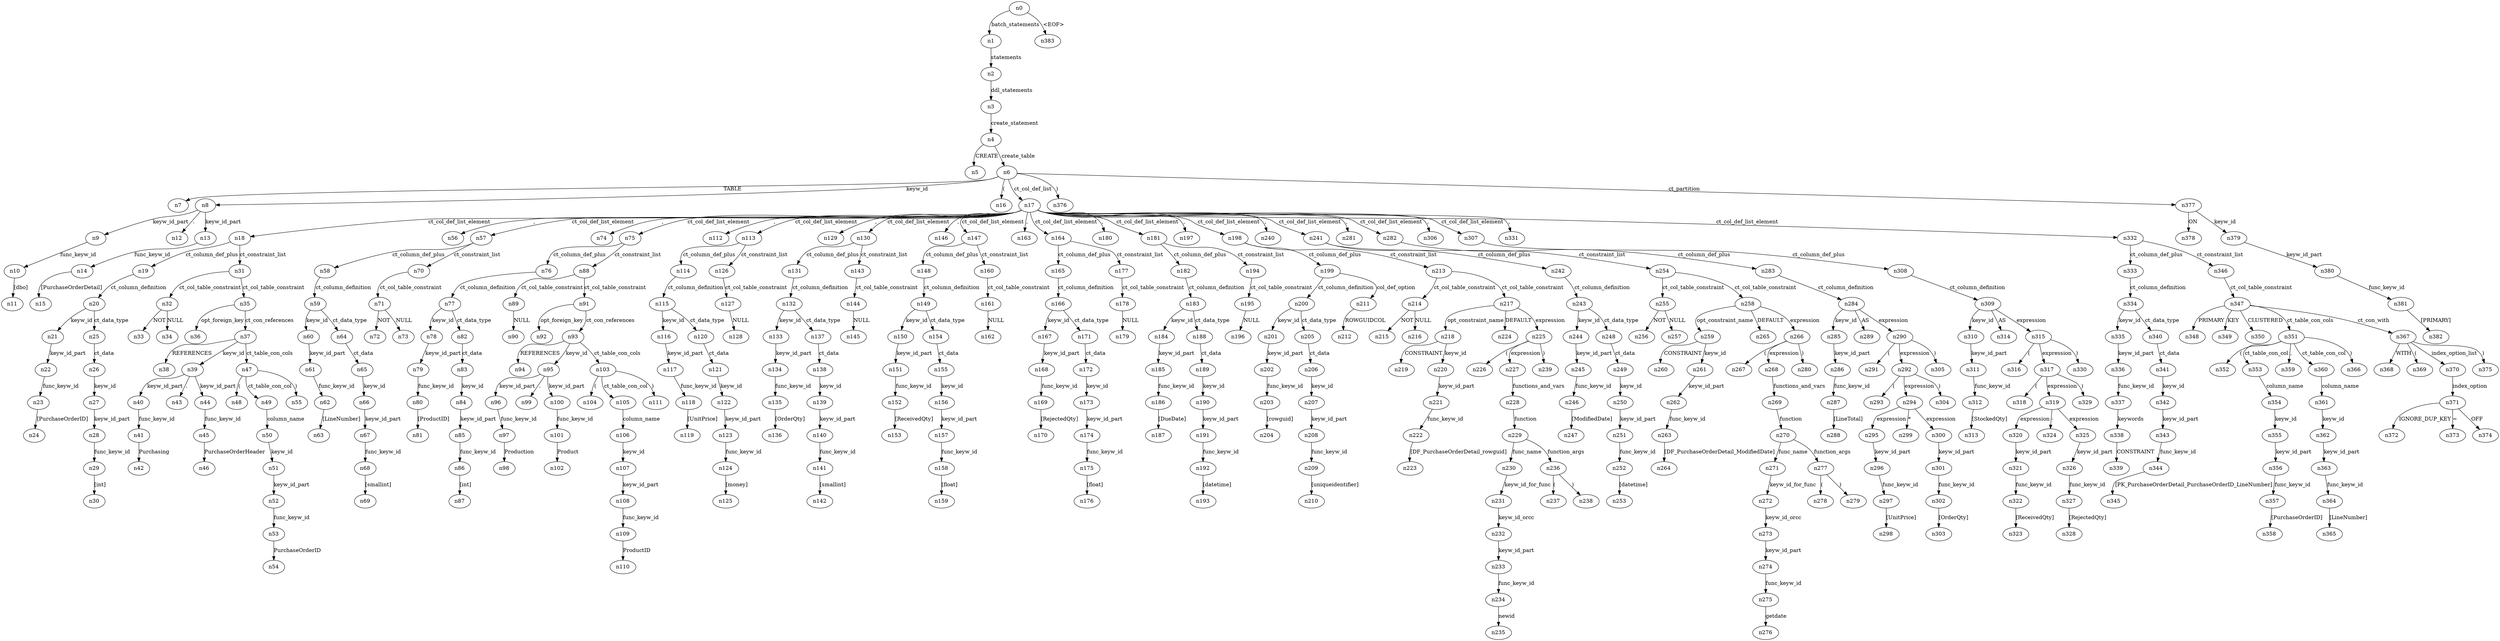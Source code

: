 digraph ParseTree {
  n0 -> n1 [label="batch_statements"];
  n1 -> n2 [label="statements"];
  n2 -> n3 [label="ddl_statements"];
  n3 -> n4 [label="create_statement"];
  n4 -> n5 [label="CREATE"];
  n4 -> n6 [label="create_table"];
  n6 -> n7 [label="TABLE"];
  n6 -> n8 [label="keyw_id"];
  n8 -> n9 [label="keyw_id_part"];
  n9 -> n10 [label="func_keyw_id"];
  n10 -> n11 [label="[dbo]"];
  n8 -> n12 [label="."];
  n8 -> n13 [label="keyw_id_part"];
  n13 -> n14 [label="func_keyw_id"];
  n14 -> n15 [label="[PurchaseOrderDetail]"];
  n6 -> n16 [label="("];
  n6 -> n17 [label="ct_col_def_list"];
  n17 -> n18 [label="ct_col_def_list_element"];
  n18 -> n19 [label="ct_column_def_plus"];
  n19 -> n20 [label="ct_column_definition"];
  n20 -> n21 [label="keyw_id"];
  n21 -> n22 [label="keyw_id_part"];
  n22 -> n23 [label="func_keyw_id"];
  n23 -> n24 [label="[PurchaseOrderID]"];
  n20 -> n25 [label="ct_data_type"];
  n25 -> n26 [label="ct_data"];
  n26 -> n27 [label="keyw_id"];
  n27 -> n28 [label="keyw_id_part"];
  n28 -> n29 [label="func_keyw_id"];
  n29 -> n30 [label="[int]"];
  n18 -> n31 [label="ct_constraint_list"];
  n31 -> n32 [label="ct_col_table_constraint"];
  n32 -> n33 [label="NOT"];
  n32 -> n34 [label="NULL"];
  n31 -> n35 [label="ct_col_table_constraint"];
  n35 -> n36 [label="opt_foreign_key"];
  n35 -> n37 [label="ct_con_references"];
  n37 -> n38 [label="REFERENCES"];
  n37 -> n39 [label="keyw_id"];
  n39 -> n40 [label="keyw_id_part"];
  n40 -> n41 [label="func_keyw_id"];
  n41 -> n42 [label="Purchasing"];
  n39 -> n43 [label="."];
  n39 -> n44 [label="keyw_id_part"];
  n44 -> n45 [label="func_keyw_id"];
  n45 -> n46 [label="PurchaseOrderHeader"];
  n37 -> n47 [label="ct_table_con_cols"];
  n47 -> n48 [label="("];
  n47 -> n49 [label="ct_table_con_col"];
  n49 -> n50 [label="column_name"];
  n50 -> n51 [label="keyw_id"];
  n51 -> n52 [label="keyw_id_part"];
  n52 -> n53 [label="func_keyw_id"];
  n53 -> n54 [label="PurchaseOrderID"];
  n47 -> n55 [label=")"];
  n17 -> n56 [label=","];
  n17 -> n57 [label="ct_col_def_list_element"];
  n57 -> n58 [label="ct_column_def_plus"];
  n58 -> n59 [label="ct_column_definition"];
  n59 -> n60 [label="keyw_id"];
  n60 -> n61 [label="keyw_id_part"];
  n61 -> n62 [label="func_keyw_id"];
  n62 -> n63 [label="[LineNumber]"];
  n59 -> n64 [label="ct_data_type"];
  n64 -> n65 [label="ct_data"];
  n65 -> n66 [label="keyw_id"];
  n66 -> n67 [label="keyw_id_part"];
  n67 -> n68 [label="func_keyw_id"];
  n68 -> n69 [label="[smallint]"];
  n57 -> n70 [label="ct_constraint_list"];
  n70 -> n71 [label="ct_col_table_constraint"];
  n71 -> n72 [label="NOT"];
  n71 -> n73 [label="NULL"];
  n17 -> n74 [label=","];
  n17 -> n75 [label="ct_col_def_list_element"];
  n75 -> n76 [label="ct_column_def_plus"];
  n76 -> n77 [label="ct_column_definition"];
  n77 -> n78 [label="keyw_id"];
  n78 -> n79 [label="keyw_id_part"];
  n79 -> n80 [label="func_keyw_id"];
  n80 -> n81 [label="[ProductID]"];
  n77 -> n82 [label="ct_data_type"];
  n82 -> n83 [label="ct_data"];
  n83 -> n84 [label="keyw_id"];
  n84 -> n85 [label="keyw_id_part"];
  n85 -> n86 [label="func_keyw_id"];
  n86 -> n87 [label="[int]"];
  n75 -> n88 [label="ct_constraint_list"];
  n88 -> n89 [label="ct_col_table_constraint"];
  n89 -> n90 [label="NULL"];
  n88 -> n91 [label="ct_col_table_constraint"];
  n91 -> n92 [label="opt_foreign_key"];
  n91 -> n93 [label="ct_con_references"];
  n93 -> n94 [label="REFERENCES"];
  n93 -> n95 [label="keyw_id"];
  n95 -> n96 [label="keyw_id_part"];
  n96 -> n97 [label="func_keyw_id"];
  n97 -> n98 [label="Production"];
  n95 -> n99 [label="."];
  n95 -> n100 [label="keyw_id_part"];
  n100 -> n101 [label="func_keyw_id"];
  n101 -> n102 [label="Product"];
  n93 -> n103 [label="ct_table_con_cols"];
  n103 -> n104 [label="("];
  n103 -> n105 [label="ct_table_con_col"];
  n105 -> n106 [label="column_name"];
  n106 -> n107 [label="keyw_id"];
  n107 -> n108 [label="keyw_id_part"];
  n108 -> n109 [label="func_keyw_id"];
  n109 -> n110 [label="ProductID"];
  n103 -> n111 [label=")"];
  n17 -> n112 [label=","];
  n17 -> n113 [label="ct_col_def_list_element"];
  n113 -> n114 [label="ct_column_def_plus"];
  n114 -> n115 [label="ct_column_definition"];
  n115 -> n116 [label="keyw_id"];
  n116 -> n117 [label="keyw_id_part"];
  n117 -> n118 [label="func_keyw_id"];
  n118 -> n119 [label="[UnitPrice]"];
  n115 -> n120 [label="ct_data_type"];
  n120 -> n121 [label="ct_data"];
  n121 -> n122 [label="keyw_id"];
  n122 -> n123 [label="keyw_id_part"];
  n123 -> n124 [label="func_keyw_id"];
  n124 -> n125 [label="[money]"];
  n113 -> n126 [label="ct_constraint_list"];
  n126 -> n127 [label="ct_col_table_constraint"];
  n127 -> n128 [label="NULL"];
  n17 -> n129 [label=","];
  n17 -> n130 [label="ct_col_def_list_element"];
  n130 -> n131 [label="ct_column_def_plus"];
  n131 -> n132 [label="ct_column_definition"];
  n132 -> n133 [label="keyw_id"];
  n133 -> n134 [label="keyw_id_part"];
  n134 -> n135 [label="func_keyw_id"];
  n135 -> n136 [label="[OrderQty]"];
  n132 -> n137 [label="ct_data_type"];
  n137 -> n138 [label="ct_data"];
  n138 -> n139 [label="keyw_id"];
  n139 -> n140 [label="keyw_id_part"];
  n140 -> n141 [label="func_keyw_id"];
  n141 -> n142 [label="[smallint]"];
  n130 -> n143 [label="ct_constraint_list"];
  n143 -> n144 [label="ct_col_table_constraint"];
  n144 -> n145 [label="NULL"];
  n17 -> n146 [label=","];
  n17 -> n147 [label="ct_col_def_list_element"];
  n147 -> n148 [label="ct_column_def_plus"];
  n148 -> n149 [label="ct_column_definition"];
  n149 -> n150 [label="keyw_id"];
  n150 -> n151 [label="keyw_id_part"];
  n151 -> n152 [label="func_keyw_id"];
  n152 -> n153 [label="[ReceivedQty]"];
  n149 -> n154 [label="ct_data_type"];
  n154 -> n155 [label="ct_data"];
  n155 -> n156 [label="keyw_id"];
  n156 -> n157 [label="keyw_id_part"];
  n157 -> n158 [label="func_keyw_id"];
  n158 -> n159 [label="[float]"];
  n147 -> n160 [label="ct_constraint_list"];
  n160 -> n161 [label="ct_col_table_constraint"];
  n161 -> n162 [label="NULL"];
  n17 -> n163 [label=","];
  n17 -> n164 [label="ct_col_def_list_element"];
  n164 -> n165 [label="ct_column_def_plus"];
  n165 -> n166 [label="ct_column_definition"];
  n166 -> n167 [label="keyw_id"];
  n167 -> n168 [label="keyw_id_part"];
  n168 -> n169 [label="func_keyw_id"];
  n169 -> n170 [label="[RejectedQty]"];
  n166 -> n171 [label="ct_data_type"];
  n171 -> n172 [label="ct_data"];
  n172 -> n173 [label="keyw_id"];
  n173 -> n174 [label="keyw_id_part"];
  n174 -> n175 [label="func_keyw_id"];
  n175 -> n176 [label="[float]"];
  n164 -> n177 [label="ct_constraint_list"];
  n177 -> n178 [label="ct_col_table_constraint"];
  n178 -> n179 [label="NULL"];
  n17 -> n180 [label=","];
  n17 -> n181 [label="ct_col_def_list_element"];
  n181 -> n182 [label="ct_column_def_plus"];
  n182 -> n183 [label="ct_column_definition"];
  n183 -> n184 [label="keyw_id"];
  n184 -> n185 [label="keyw_id_part"];
  n185 -> n186 [label="func_keyw_id"];
  n186 -> n187 [label="[DueDate]"];
  n183 -> n188 [label="ct_data_type"];
  n188 -> n189 [label="ct_data"];
  n189 -> n190 [label="keyw_id"];
  n190 -> n191 [label="keyw_id_part"];
  n191 -> n192 [label="func_keyw_id"];
  n192 -> n193 [label="[datetime]"];
  n181 -> n194 [label="ct_constraint_list"];
  n194 -> n195 [label="ct_col_table_constraint"];
  n195 -> n196 [label="NULL"];
  n17 -> n197 [label=","];
  n17 -> n198 [label="ct_col_def_list_element"];
  n198 -> n199 [label="ct_column_def_plus"];
  n199 -> n200 [label="ct_column_definition"];
  n200 -> n201 [label="keyw_id"];
  n201 -> n202 [label="keyw_id_part"];
  n202 -> n203 [label="func_keyw_id"];
  n203 -> n204 [label="[rowguid]"];
  n200 -> n205 [label="ct_data_type"];
  n205 -> n206 [label="ct_data"];
  n206 -> n207 [label="keyw_id"];
  n207 -> n208 [label="keyw_id_part"];
  n208 -> n209 [label="func_keyw_id"];
  n209 -> n210 [label="[uniqueidentifier]"];
  n199 -> n211 [label="col_def_option"];
  n211 -> n212 [label="ROWGUIDCOL"];
  n198 -> n213 [label="ct_constraint_list"];
  n213 -> n214 [label="ct_col_table_constraint"];
  n214 -> n215 [label="NOT"];
  n214 -> n216 [label="NULL"];
  n213 -> n217 [label="ct_col_table_constraint"];
  n217 -> n218 [label="opt_constraint_name"];
  n218 -> n219 [label="CONSTRAINT"];
  n218 -> n220 [label="keyw_id"];
  n220 -> n221 [label="keyw_id_part"];
  n221 -> n222 [label="func_keyw_id"];
  n222 -> n223 [label="[DF_PurchaseOrderDetail_rowguid]"];
  n217 -> n224 [label="DEFAULT"];
  n217 -> n225 [label="expression"];
  n225 -> n226 [label="("];
  n225 -> n227 [label="expression"];
  n227 -> n228 [label="functions_and_vars"];
  n228 -> n229 [label="function"];
  n229 -> n230 [label="func_name"];
  n230 -> n231 [label="keyw_id_for_func"];
  n231 -> n232 [label="keyw_id_orcc"];
  n232 -> n233 [label="keyw_id_part"];
  n233 -> n234 [label="func_keyw_id"];
  n234 -> n235 [label="newid"];
  n229 -> n236 [label="function_args"];
  n236 -> n237 [label="("];
  n236 -> n238 [label=")"];
  n225 -> n239 [label=")"];
  n17 -> n240 [label=","];
  n17 -> n241 [label="ct_col_def_list_element"];
  n241 -> n242 [label="ct_column_def_plus"];
  n242 -> n243 [label="ct_column_definition"];
  n243 -> n244 [label="keyw_id"];
  n244 -> n245 [label="keyw_id_part"];
  n245 -> n246 [label="func_keyw_id"];
  n246 -> n247 [label="[ModifiedDate]"];
  n243 -> n248 [label="ct_data_type"];
  n248 -> n249 [label="ct_data"];
  n249 -> n250 [label="keyw_id"];
  n250 -> n251 [label="keyw_id_part"];
  n251 -> n252 [label="func_keyw_id"];
  n252 -> n253 [label="[datetime]"];
  n241 -> n254 [label="ct_constraint_list"];
  n254 -> n255 [label="ct_col_table_constraint"];
  n255 -> n256 [label="NOT"];
  n255 -> n257 [label="NULL"];
  n254 -> n258 [label="ct_col_table_constraint"];
  n258 -> n259 [label="opt_constraint_name"];
  n259 -> n260 [label="CONSTRAINT"];
  n259 -> n261 [label="keyw_id"];
  n261 -> n262 [label="keyw_id_part"];
  n262 -> n263 [label="func_keyw_id"];
  n263 -> n264 [label="[DF_PurchaseOrderDetail_ModifiedDate]"];
  n258 -> n265 [label="DEFAULT"];
  n258 -> n266 [label="expression"];
  n266 -> n267 [label="("];
  n266 -> n268 [label="expression"];
  n268 -> n269 [label="functions_and_vars"];
  n269 -> n270 [label="function"];
  n270 -> n271 [label="func_name"];
  n271 -> n272 [label="keyw_id_for_func"];
  n272 -> n273 [label="keyw_id_orcc"];
  n273 -> n274 [label="keyw_id_part"];
  n274 -> n275 [label="func_keyw_id"];
  n275 -> n276 [label="getdate"];
  n270 -> n277 [label="function_args"];
  n277 -> n278 [label="("];
  n277 -> n279 [label=")"];
  n266 -> n280 [label=")"];
  n17 -> n281 [label=","];
  n17 -> n282 [label="ct_col_def_list_element"];
  n282 -> n283 [label="ct_column_def_plus"];
  n283 -> n284 [label="ct_column_definition"];
  n284 -> n285 [label="keyw_id"];
  n285 -> n286 [label="keyw_id_part"];
  n286 -> n287 [label="func_keyw_id"];
  n287 -> n288 [label="[LineTotal]"];
  n284 -> n289 [label="AS"];
  n284 -> n290 [label="expression"];
  n290 -> n291 [label="("];
  n290 -> n292 [label="expression"];
  n292 -> n293 [label="("];
  n292 -> n294 [label="expression"];
  n294 -> n295 [label="expression"];
  n295 -> n296 [label="keyw_id_part"];
  n296 -> n297 [label="func_keyw_id"];
  n297 -> n298 [label="[UnitPrice]"];
  n294 -> n299 [label="*"];
  n294 -> n300 [label="expression"];
  n300 -> n301 [label="keyw_id_part"];
  n301 -> n302 [label="func_keyw_id"];
  n302 -> n303 [label="[OrderQty]"];
  n292 -> n304 [label=")"];
  n290 -> n305 [label=")"];
  n17 -> n306 [label=","];
  n17 -> n307 [label="ct_col_def_list_element"];
  n307 -> n308 [label="ct_column_def_plus"];
  n308 -> n309 [label="ct_column_definition"];
  n309 -> n310 [label="keyw_id"];
  n310 -> n311 [label="keyw_id_part"];
  n311 -> n312 [label="func_keyw_id"];
  n312 -> n313 [label="[StockedQty]"];
  n309 -> n314 [label="AS"];
  n309 -> n315 [label="expression"];
  n315 -> n316 [label="("];
  n315 -> n317 [label="expression"];
  n317 -> n318 [label="("];
  n317 -> n319 [label="expression"];
  n319 -> n320 [label="expression"];
  n320 -> n321 [label="keyw_id_part"];
  n321 -> n322 [label="func_keyw_id"];
  n322 -> n323 [label="[ReceivedQty]"];
  n319 -> n324 [label="-"];
  n319 -> n325 [label="expression"];
  n325 -> n326 [label="keyw_id_part"];
  n326 -> n327 [label="func_keyw_id"];
  n327 -> n328 [label="[RejectedQty]"];
  n317 -> n329 [label=")"];
  n315 -> n330 [label=")"];
  n17 -> n331 [label=","];
  n17 -> n332 [label="ct_col_def_list_element"];
  n332 -> n333 [label="ct_column_def_plus"];
  n333 -> n334 [label="ct_column_definition"];
  n334 -> n335 [label="keyw_id"];
  n335 -> n336 [label="keyw_id_part"];
  n336 -> n337 [label="func_keyw_id"];
  n337 -> n338 [label="keywords"];
  n338 -> n339 [label="CONSTRAINT"];
  n334 -> n340 [label="ct_data_type"];
  n340 -> n341 [label="ct_data"];
  n341 -> n342 [label="keyw_id"];
  n342 -> n343 [label="keyw_id_part"];
  n343 -> n344 [label="func_keyw_id"];
  n344 -> n345 [label="[PK_PurchaseOrderDetail_PurchaseOrderID_LineNumber]"];
  n332 -> n346 [label="ct_constraint_list"];
  n346 -> n347 [label="ct_col_table_constraint"];
  n347 -> n348 [label="PRIMARY"];
  n347 -> n349 [label="KEY"];
  n347 -> n350 [label="CLUSTERED"];
  n347 -> n351 [label="ct_table_con_cols"];
  n351 -> n352 [label="("];
  n351 -> n353 [label="ct_table_con_col"];
  n353 -> n354 [label="column_name"];
  n354 -> n355 [label="keyw_id"];
  n355 -> n356 [label="keyw_id_part"];
  n356 -> n357 [label="func_keyw_id"];
  n357 -> n358 [label="[PurchaseOrderID]"];
  n351 -> n359 [label=","];
  n351 -> n360 [label="ct_table_con_col"];
  n360 -> n361 [label="column_name"];
  n361 -> n362 [label="keyw_id"];
  n362 -> n363 [label="keyw_id_part"];
  n363 -> n364 [label="func_keyw_id"];
  n364 -> n365 [label="[LineNumber]"];
  n351 -> n366 [label=")"];
  n347 -> n367 [label="ct_con_with"];
  n367 -> n368 [label="WITH"];
  n367 -> n369 [label="("];
  n367 -> n370 [label="index_option_list"];
  n370 -> n371 [label="index_option"];
  n371 -> n372 [label="IGNORE_DUP_KEY"];
  n371 -> n373 [label="="];
  n371 -> n374 [label="OFF"];
  n367 -> n375 [label=")"];
  n6 -> n376 [label=")"];
  n6 -> n377 [label="ct_partition"];
  n377 -> n378 [label="ON"];
  n377 -> n379 [label="keyw_id"];
  n379 -> n380 [label="keyw_id_part"];
  n380 -> n381 [label="func_keyw_id"];
  n381 -> n382 [label="[PRIMARY]"];
  n0 -> n383 [label="<EOF>"];
}
